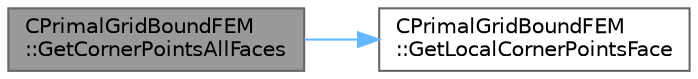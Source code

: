 digraph "CPrimalGridBoundFEM::GetCornerPointsAllFaces"
{
 // LATEX_PDF_SIZE
  bgcolor="transparent";
  edge [fontname=Helvetica,fontsize=10,labelfontname=Helvetica,labelfontsize=10];
  node [fontname=Helvetica,fontsize=10,shape=box,height=0.2,width=0.4];
  rankdir="LR";
  Node1 [id="Node000001",label="CPrimalGridBoundFEM\l::GetCornerPointsAllFaces",height=0.2,width=0.4,color="gray40", fillcolor="grey60", style="filled", fontcolor="black",tooltip="Get the corner points of this boundary element."];
  Node1 -> Node2 [id="edge1_Node000001_Node000002",color="steelblue1",style="solid",tooltip=" "];
  Node2 [id="Node000002",label="CPrimalGridBoundFEM\l::GetLocalCornerPointsFace",height=0.2,width=0.4,color="grey40", fillcolor="white", style="filled",URL="$classCPrimalGridBoundFEM.html#a6db60d62164eefb18604babb4aec1d98",tooltip="Static member function to get the local the corner points of all the face of this element."];
}
